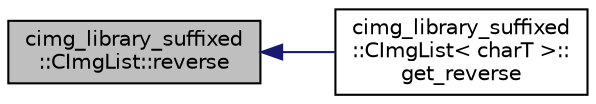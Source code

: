 digraph "cimg_library_suffixed::CImgList::reverse"
{
  edge [fontname="Helvetica",fontsize="10",labelfontname="Helvetica",labelfontsize="10"];
  node [fontname="Helvetica",fontsize="10",shape=record];
  rankdir="LR";
  Node553 [label="cimg_library_suffixed\l::CImgList::reverse",height=0.2,width=0.4,color="black", fillcolor="grey75", style="filled", fontcolor="black"];
  Node553 -> Node554 [dir="back",color="midnightblue",fontsize="10",style="solid",fontname="Helvetica"];
  Node554 [label="cimg_library_suffixed\l::CImgList\< charT \>::\lget_reverse",height=0.2,width=0.4,color="black", fillcolor="white", style="filled",URL="$structcimg__library__suffixed_1_1_c_img_list.html#adc6a452ffc83cdb5652f807d3470e931",tooltip="Reverse list order . "];
}
